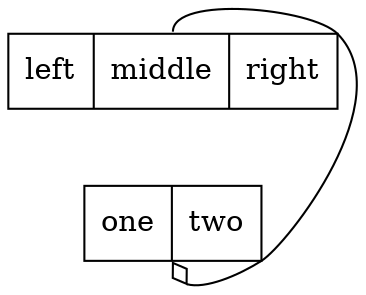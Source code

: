 digraph graph_17
{
	node [shape = record]

	node_17_1 [label="<f0> left|<f1> middle|<f2> right"];
	node_17_2 [label="<f0> one|<f1> two"];

	node_17_1:n -> node_17_2:s [arrowhead = odiamond]
}
